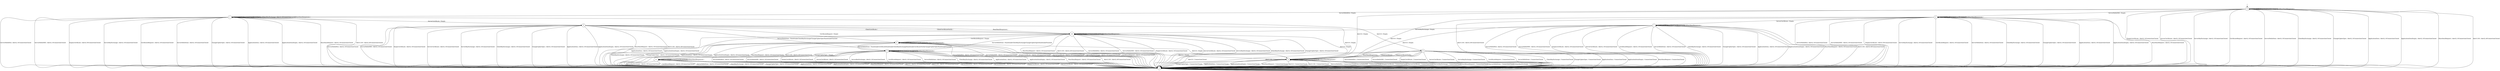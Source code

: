 digraph g {
__start0 [label="" shape="none"];

	s0 [shape="circle" label="0"];
	s1 [shape="circle" label="1"];
	s2 [shape="circle" label="2"];
	s3 [shape="circle" label="3"];
	s4 [shape="circle" label="4"];
	s5 [shape="circle" label="5"];
	s6 [shape="circle" label="6"];
	s7 [shape="circle" label="7"];
	s8 [shape="circle" label="8"];
	s9 [shape="circle" label="9"];
	s10 [shape="circle" label="10"];
	s11 [shape="circle" label="11"];
	s0 -> s1 [label="ServerHelloRSA / Empty"];
	s0 -> s2 [label="ServerHelloDHE / Empty"];
	s0 -> s3 [label="EmptyCertificate / Alert2.10ConnectionClosed"];
	s0 -> s3 [label="ServerCertificate / Alert2.10ConnectionClosed"];
	s0 -> s3 [label="ServerKeyExchange / Alert2.10ConnectionClosed"];
	s0 -> s3 [label="CertificateRequest / Alert2.10ConnectionClosed"];
	s0 -> s3 [label="ServerHelloDone / Alert2.10ConnectionClosed"];
	s0 -> s0 [label="ClientCertificate / "];
	s0 -> s0 [label="ClientCertificateVerify / "];
	s0 -> s3 [label="ClientKeyExchange / Alert2.10ConnectionClosed"];
	s0 -> s3 [label="ChangeCipherSpec / Alert2.10ConnectionClosed"];
	s0 -> s3 [label="ApplicationData / Alert2.10ConnectionClosed"];
	s0 -> s3 [label="ApplicationDataEmpty / Alert2.10ConnectionClosed"];
	s0 -> s3 [label="HeartbeatRequest / Alert2.10ConnectionClosed"];
	s0 -> s0 [label="HeartbeatResponsen / "];
	s0 -> s4 [label="Alert10 / Empty"];
	s0 -> s3 [label="Alert1100 / Alert2.40ConnectionClosed"];
	s1 -> s3 [label="ServerHelloRSA / Alert2.10ConnectionClosed"];
	s1 -> s3 [label="ServerHelloDHE / Alert2.10ConnectionClosed"];
	s1 -> s3 [label="EmptyCertificate / Alert2.50ConnectionClosed"];
	s1 -> s5 [label="ServerCertificate / Empty"];
	s1 -> s3 [label="ServerKeyExchange / Alert2.10ConnectionClosed"];
	s1 -> s3 [label="CertificateRequest / Alert2.10ConnectionClosed"];
	s1 -> s3 [label="ServerHelloDone / Alert2.10ConnectionClosed"];
	s1 -> s1 [label="ClientCertificate / "];
	s1 -> s1 [label="ClientCertificateVerify / "];
	s1 -> s1 [label="ClientKeyExchange / Alert2.10ConnectionClosed"];
	s1 -> s3 [label="ChangeCipherSpec / Alert2.10ConnectionClosed"];
	s1 -> s3 [label="ApplicationData / Alert2.10ConnectionClosed"];
	s1 -> s3 [label="ApplicationDataEmpty / Alert2.10ConnectionClosed"];
	s1 -> s3 [label="HeartbeatRequest / Alert2.10ConnectionClosed"];
	s1 -> s1 [label="HeartbeatResponsen / "];
	s1 -> s6 [label="Alert10 / Empty"];
	s1 -> s3 [label="Alert1100 / Alert2.40ConnectionClosed"];
	s2 -> s3 [label="ServerHelloRSA / Alert2.10ConnectionClosed"];
	s2 -> s3 [label="ServerHelloDHE / Alert2.10ConnectionClosed"];
	s2 -> s3 [label="EmptyCertificate / Alert2.50ConnectionClosed"];
	s2 -> s7 [label="ServerCertificate / Empty"];
	s2 -> s3 [label="ServerKeyExchange / Alert2.10ConnectionClosed"];
	s2 -> s3 [label="CertificateRequest / Alert2.10ConnectionClosed"];
	s2 -> s3 [label="ServerHelloDone / Alert2.10ConnectionClosed"];
	s2 -> s2 [label="ClientCertificate / "];
	s2 -> s2 [label="ClientCertificateVerify / "];
	s2 -> s3 [label="ClientKeyExchange / Alert2.10ConnectionClosed"];
	s2 -> s3 [label="ChangeCipherSpec / Alert2.10ConnectionClosed"];
	s2 -> s3 [label="ApplicationData / Alert2.10ConnectionClosed"];
	s2 -> s3 [label="ApplicationDataEmpty / Alert2.10ConnectionClosed"];
	s2 -> s3 [label="HeartbeatRequest / Alert2.10ConnectionClosed"];
	s2 -> s2 [label="HeartbeatResponsen / "];
	s2 -> s4 [label="Alert10 / Empty"];
	s2 -> s3 [label="Alert1100 / Alert2.40ConnectionClosed"];
	s3 -> s3 [label="ServerHelloRSA / ConnectionClosed"];
	s3 -> s3 [label="ServerHelloDHE / ConnectionClosed"];
	s3 -> s3 [label="EmptyCertificate / ConnectionClosed"];
	s3 -> s3 [label="ServerCertificate / ConnectionClosed"];
	s3 -> s3 [label="ServerKeyExchange / ConnectionClosed"];
	s3 -> s3 [label="CertificateRequest / ConnectionClosed"];
	s3 -> s3 [label="ServerHelloDone / ConnectionClosed"];
	s3 -> s3 [label="ClientCertificate / ConnectionClosed"];
	s3 -> s3 [label="ClientCertificateVerify / ConnectionClosed"];
	s3 -> s3 [label="ClientKeyExchange / ConnectionClosed"];
	s3 -> s3 [label="ChangeCipherSpec / ConnectionClosed"];
	s3 -> s3 [label="ApplicationData / ConnectionClosed"];
	s3 -> s3 [label="ApplicationDataEmpty / ConnectionClosed"];
	s3 -> s3 [label="HeartbeatRequest / ConnectionClosed"];
	s3 -> s3 [label="HeartbeatResponsen / ConnectionClosed"];
	s3 -> s3 [label="Alert10 / ConnectionClosed"];
	s3 -> s3 [label="Alert1100 / ConnectionClosed"];
	s4 -> s3 [label="ServerHelloRSA / ConnectionClosed"];
	s4 -> s3 [label="ServerHelloDHE / ConnectionClosed"];
	s4 -> s3 [label="EmptyCertificate / ConnectionClosed"];
	s4 -> s3 [label="ServerCertificate / ConnectionClosed"];
	s4 -> s3 [label="ServerKeyExchange / ConnectionClosed"];
	s4 -> s3 [label="CertificateRequest / ConnectionClosed"];
	s4 -> s3 [label="ServerHelloDone / ConnectionClosed"];
	s4 -> s4 [label="ClientCertificate / "];
	s4 -> s4 [label="ClientCertificateVerify / "];
	s4 -> s3 [label="ClientKeyExchange / ConnectionClosed"];
	s4 -> s3 [label="ChangeCipherSpec / ConnectionClosed"];
	s4 -> s3 [label="ApplicationData / ConnectionClosed"];
	s4 -> s3 [label="ApplicationDataEmpty / ConnectionClosed"];
	s4 -> s3 [label="HeartbeatRequest / ConnectionClosed"];
	s4 -> s4 [label="HeartbeatResponsen / "];
	s4 -> s3 [label="Alert10 / ConnectionClosed"];
	s4 -> s3 [label="Alert1100 / ConnectionClosed"];
	s5 -> s3 [label="ServerHelloRSA / Alert2.10ConnectionClosed"];
	s5 -> s3 [label="ServerHelloDHE / Alert2.10ConnectionClosed"];
	s5 -> s3 [label="EmptyCertificate / Alert2.10ConnectionClosed"];
	s5 -> s3 [label="ServerCertificate / Alert2.10ConnectionClosed"];
	s5 -> s3 [label="ServerKeyExchange / Alert2.10ConnectionClosed"];
	s5 -> s8 [label="CertificateRequest / Empty"];
	s5 -> s9 [label="ServerHelloDone / HandshakeClientKeyExchangeChangeCipherSpecHandshakeFinished"];
	s5 -> s10 [label="ClientCertificate / "];
	s5 -> s10 [label="ClientCertificateVerify / "];
	s5 -> s3 [label="ClientKeyExchange / Alert2.10ConnectionClosed"];
	s5 -> s3 [label="ChangeCipherSpec / Alert2.10ConnectionClosed"];
	s5 -> s3 [label="ApplicationData / Alert2.10ConnectionClosed"];
	s5 -> s3 [label="ApplicationDataEmpty / Alert2.10ConnectionClosed"];
	s5 -> s3 [label="HeartbeatRequest / Alert2.10ConnectionClosed"];
	s5 -> s10 [label="HeartbeatResponsen / "];
	s5 -> s4 [label="Alert10 / Empty"];
	s5 -> s3 [label="Alert1100 / Alert2.40ConnectionClosed"];
	s6 -> s3 [label="ServerHelloRSA / ConnectionClosed"];
	s6 -> s3 [label="ServerHelloDHE / ConnectionClosed"];
	s6 -> s3 [label="EmptyCertificate / ConnectionClosed"];
	s6 -> s3 [label="ServerCertificate / ConnectionClosed"];
	s6 -> s3 [label="ServerKeyExchange / ConnectionClosed"];
	s6 -> s3 [label="CertificateRequest / ConnectionClosed"];
	s6 -> s3 [label="ServerHelloDone / ConnectionClosed"];
	s6 -> s4 [label="ClientCertificate / "];
	s6 -> s4 [label="ClientCertificateVerify / "];
	s6 -> s3 [label="ClientKeyExchange / ConnectionClosed"];
	s6 -> s3 [label="ChangeCipherSpec / ConnectionClosed"];
	s6 -> s3 [label="ApplicationData / ConnectionClosed"];
	s6 -> s3 [label="ApplicationDataEmpty / ConnectionClosed"];
	s6 -> s3 [label="HeartbeatRequest / ConnectionClosed"];
	s6 -> s4 [label="HeartbeatResponsen / "];
	s6 -> s3 [label="Alert10 / ConnectionClosed"];
	s6 -> s3 [label="Alert1100 / ConnectionClosed"];
	s7 -> s3 [label="ServerHelloRSA / Alert2.10ConnectionClosed"];
	s7 -> s3 [label="ServerHelloDHE / Alert2.10ConnectionClosed"];
	s7 -> s3 [label="EmptyCertificate / Alert2.10ConnectionClosed"];
	s7 -> s3 [label="ServerCertificate / Alert2.10ConnectionClosed"];
	s7 -> s10 [label="ServerKeyExchange / Empty"];
	s7 -> s3 [label="CertificateRequest / Alert2.10ConnectionClosed"];
	s7 -> s3 [label="ServerHelloDone / Alert2.10ConnectionClosed"];
	s7 -> s7 [label="ClientCertificate / "];
	s7 -> s7 [label="ClientCertificateVerify / "];
	s7 -> s3 [label="ClientKeyExchange / Alert2.10ConnectionClosed"];
	s7 -> s3 [label="ChangeCipherSpec / Alert2.10ConnectionClosed"];
	s7 -> s3 [label="ApplicationData / Alert2.10ConnectionClosed"];
	s7 -> s3 [label="ApplicationDataEmpty / Alert2.10ConnectionClosed"];
	s7 -> s3 [label="HeartbeatRequest / Alert2.10ConnectionClosed"];
	s7 -> s7 [label="HeartbeatResponsen / "];
	s7 -> s4 [label="Alert10 / Empty"];
	s7 -> s3 [label="Alert1100 / Alert2.40ConnectionClosed"];
	s8 -> s3 [label="ServerHelloRSA / Alert2.10ConnectionClosed"];
	s8 -> s3 [label="ServerHelloDHE / Alert2.10ConnectionClosed"];
	s8 -> s3 [label="EmptyCertificate / Alert2.10ConnectionClosed"];
	s8 -> s3 [label="ServerCertificate / Alert2.10ConnectionClosed"];
	s8 -> s3 [label="ServerKeyExchange / Alert2.10ConnectionClosed"];
	s8 -> s3 [label="CertificateRequest / Alert2.10ConnectionClosed"];
	s8 -> s9 [label="ServerHelloDone / HandshakeCertificateHandshakeClientKeyExchangeHandshakeCertificateVerifyChangeCipherSpecHandshakeFinished"];
	s8 -> s8 [label="ClientCertificate / "];
	s8 -> s8 [label="ClientCertificateVerify / "];
	s8 -> s3 [label="ClientKeyExchange / Alert2.10ConnectionClosed"];
	s8 -> s3 [label="ChangeCipherSpec / Alert2.10ConnectionClosed"];
	s8 -> s3 [label="ApplicationData / Alert2.10ConnectionClosed"];
	s8 -> s3 [label="ApplicationDataEmpty / Alert2.10ConnectionClosed"];
	s8 -> s3 [label="HeartbeatRequest / Alert2.10ConnectionClosed"];
	s8 -> s8 [label="HeartbeatResponsen / "];
	s8 -> s4 [label="Alert10 / Empty"];
	s8 -> s3 [label="Alert1100 / Alert2.40ConnectionClosed"];
	s9 -> s3 [label="ServerHelloRSA / Alert2.10ConnectionClosed"];
	s9 -> s3 [label="ServerHelloDHE / Alert2.10ConnectionClosed"];
	s9 -> s3 [label="EmptyCertificate / Alert2.10ConnectionClosed"];
	s9 -> s3 [label="ServerCertificate / Alert2.10ConnectionClosed"];
	s9 -> s3 [label="ServerKeyExchange / Alert2.10ConnectionClosed"];
	s9 -> s3 [label="CertificateRequest / Alert2.10ConnectionClosed"];
	s9 -> s3 [label="ServerHelloDone / Alert2.10ConnectionClosed"];
	s9 -> s9 [label="ClientCertificate / "];
	s9 -> s9 [label="ClientCertificateVerify / "];
	s9 -> s3 [label="ClientKeyExchange / Alert2.10ConnectionClosed"];
	s9 -> s11 [label="ChangeCipherSpec / Empty"];
	s9 -> s3 [label="ApplicationData / Alert2.10ConnectionClosed"];
	s9 -> s3 [label="ApplicationDataEmpty / Alert2.10ConnectionClosed"];
	s9 -> s3 [label="HeartbeatRequest / Alert2.10ConnectionClosed"];
	s9 -> s9 [label="HeartbeatResponsen / "];
	s9 -> s4 [label="Alert10 / Empty"];
	s9 -> s3 [label="Alert1100 / Alert2.40ConnectionClosed"];
	s10 -> s3 [label="ServerHelloRSA / Alert2.10ConnectionClosed"];
	s10 -> s3 [label="ServerHelloDHE / Alert2.10ConnectionClosed"];
	s10 -> s3 [label="EmptyCertificate / Alert2.10ConnectionClosed"];
	s10 -> s3 [label="ServerCertificate / Alert2.10ConnectionClosed"];
	s10 -> s3 [label="ServerKeyExchange / Alert2.10ConnectionClosed"];
	s10 -> s8 [label="CertificateRequest / Empty"];
	s10 -> s9 [label="ServerHelloDone / HandshakeClientKeyExchangeChangeCipherSpecHandshakeFinished"];
	s10 -> s10 [label="ClientCertificate / "];
	s10 -> s10 [label="ClientCertificateVerify / "];
	s10 -> s3 [label="ClientKeyExchange / Alert2.10ConnectionClosed"];
	s10 -> s3 [label="ChangeCipherSpec / Alert2.10ConnectionClosed"];
	s10 -> s3 [label="ApplicationData / Alert2.10ConnectionClosed"];
	s10 -> s3 [label="ApplicationDataEmpty / Alert2.10ConnectionClosed"];
	s10 -> s3 [label="HeartbeatRequest / Alert2.10ConnectionClosed"];
	s10 -> s10 [label="HeartbeatResponsen / "];
	s10 -> s4 [label="Alert10 / Empty"];
	s10 -> s3 [label="Alert1100 / Alert2.40ConnectionClosed"];
	s11 -> s3 [label="ServerHelloRSA / Alert2.10ConnectionClosed"];
	s11 -> s3 [label="ServerHelloDHE / Alert2.10ConnectionClosed"];
	s11 -> s3 [label="EmptyCertificate / Alert2.10ConnectionClosed"];
	s11 -> s3 [label="ServerCertificate / Alert2.10ConnectionClosed"];
	s11 -> s3 [label="ServerKeyExchange / Alert2.10ConnectionClosed"];
	s11 -> s3 [label="CertificateRequest / Alert2.10ConnectionClosed"];
	s11 -> s3 [label="ServerHelloDone / Alert2.10ConnectionClosed"];
	s11 -> s11 [label="ClientCertificate / "];
	s11 -> s11 [label="ClientCertificateVerify / "];
	s11 -> s3 [label="ClientKeyExchange / Alert2.10ConnectionClosed"];
	s11 -> s3 [label="ChangeCipherSpec / Alert2.10ConnectionClosed"];
	s11 -> s3 [label="ApplicationData / Alert2.10ConnectionClosed"];
	s11 -> s3 [label="ApplicationDataEmpty / Alert2.10ConnectionClosed"];
	s11 -> s3 [label="HeartbeatRequest / Alert2.10ConnectionClosed"];
	s11 -> s11 [label="HeartbeatResponsen / "];
	s11 -> s3 [label="Alert10 / Alert2.10ConnectionClosed"];
	s11 -> s3 [label="Alert1100 / Alert2.10ConnectionClosed"];

__start0 -> s0;
}
